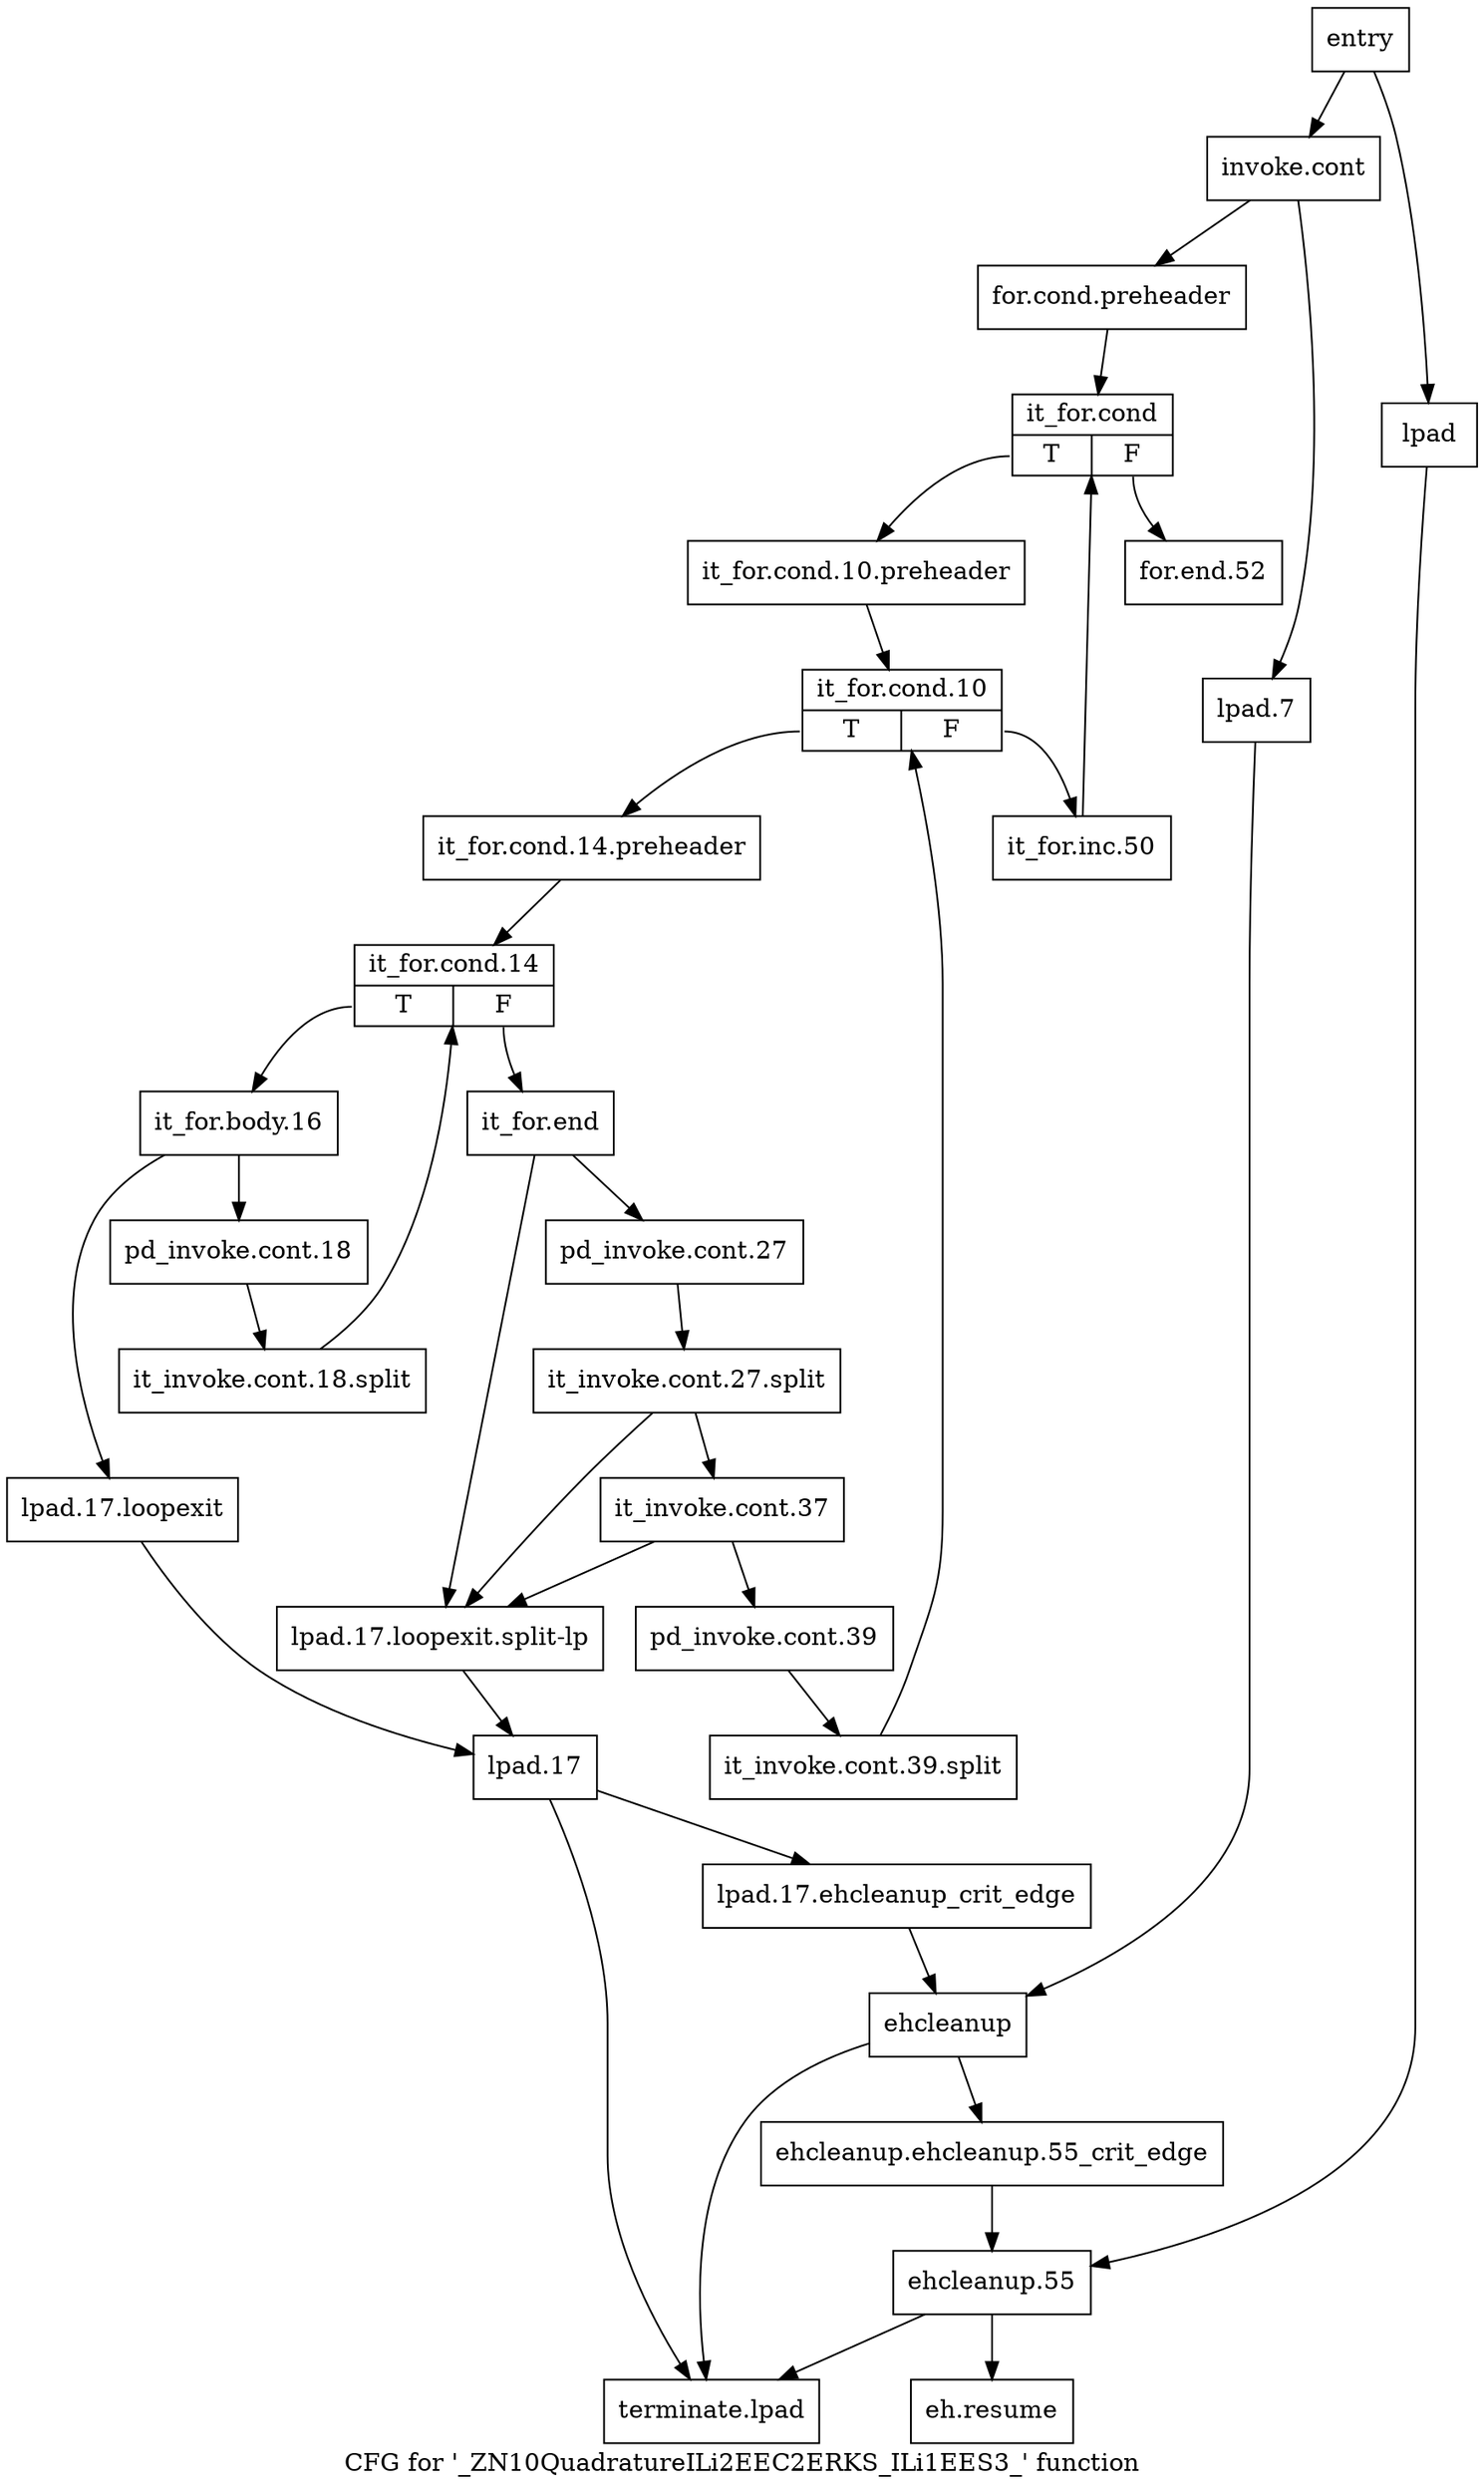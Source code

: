 digraph "CFG for '_ZN10QuadratureILi2EEC2ERKS_ILi1EES3_' function" {
	label="CFG for '_ZN10QuadratureILi2EEC2ERKS_ILi1EES3_' function";

	Node0x6eb6530 [shape=record,label="{entry}"];
	Node0x6eb6530 -> Node0x6ece070;
	Node0x6eb6530 -> Node0x6ece340;
	Node0x6ece070 [shape=record,label="{invoke.cont}"];
	Node0x6ece070 -> Node0x6ece0c0;
	Node0x6ece070 -> Node0x6ece390;
	Node0x6ece0c0 [shape=record,label="{for.cond.preheader}"];
	Node0x6ece0c0 -> Node0x6ece110;
	Node0x6ece110 [shape=record,label="{it_for.cond|{<s0>T|<s1>F}}"];
	Node0x6ece110:s0 -> Node0x6ece160;
	Node0x6ece110:s1 -> Node0x6ece6b0;
	Node0x6ece160 [shape=record,label="{it_for.cond.10.preheader}"];
	Node0x6ece160 -> Node0x6ece1b0;
	Node0x6ece1b0 [shape=record,label="{it_for.cond.10|{<s0>T|<s1>F}}"];
	Node0x6ece1b0:s0 -> Node0x6ece200;
	Node0x6ece1b0:s1 -> Node0x6ece660;
	Node0x6ece200 [shape=record,label="{it_for.cond.14.preheader}"];
	Node0x6ece200 -> Node0x6ece250;
	Node0x6ece250 [shape=record,label="{it_for.cond.14|{<s0>T|<s1>F}}"];
	Node0x6ece250:s0 -> Node0x6ece2a0;
	Node0x6ece250:s1 -> Node0x6ece520;
	Node0x6ece2a0 [shape=record,label="{it_for.body.16}"];
	Node0x6ece2a0 -> Node0x6ece2f0;
	Node0x6ece2a0 -> Node0x6ece3e0;
	Node0x6ece2f0 [shape=record,label="{pd_invoke.cont.18}"];
	Node0x6ece2f0 -> Node0xb119570;
	Node0xb119570 [shape=record,label="{it_invoke.cont.18.split}"];
	Node0xb119570 -> Node0x6ece250;
	Node0x6ece340 [shape=record,label="{lpad}"];
	Node0x6ece340 -> Node0x6ece7a0;
	Node0x6ece390 [shape=record,label="{lpad.7}"];
	Node0x6ece390 -> Node0x6ece700;
	Node0x6ece3e0 [shape=record,label="{lpad.17.loopexit}"];
	Node0x6ece3e0 -> Node0x6ece480;
	Node0x6ece430 [shape=record,label="{lpad.17.loopexit.split-lp}"];
	Node0x6ece430 -> Node0x6ece480;
	Node0x6ece480 [shape=record,label="{lpad.17}"];
	Node0x6ece480 -> Node0x6ece4d0;
	Node0x6ece480 -> Node0x6ece840;
	Node0x6ece4d0 [shape=record,label="{lpad.17.ehcleanup_crit_edge}"];
	Node0x6ece4d0 -> Node0x6ece700;
	Node0x6ece520 [shape=record,label="{it_for.end}"];
	Node0x6ece520 -> Node0x6ece570;
	Node0x6ece520 -> Node0x6ece430;
	Node0x6ece570 [shape=record,label="{pd_invoke.cont.27}"];
	Node0x6ece570 -> Node0xb11a0b0;
	Node0xb11a0b0 [shape=record,label="{it_invoke.cont.27.split}"];
	Node0xb11a0b0 -> Node0x6ece5c0;
	Node0xb11a0b0 -> Node0x6ece430;
	Node0x6ece5c0 [shape=record,label="{it_invoke.cont.37}"];
	Node0x6ece5c0 -> Node0x6ece610;
	Node0x6ece5c0 -> Node0x6ece430;
	Node0x6ece610 [shape=record,label="{pd_invoke.cont.39}"];
	Node0x6ece610 -> Node0xb11cf90;
	Node0xb11cf90 [shape=record,label="{it_invoke.cont.39.split}"];
	Node0xb11cf90 -> Node0x6ece1b0;
	Node0x6ece660 [shape=record,label="{it_for.inc.50}"];
	Node0x6ece660 -> Node0x6ece110;
	Node0x6ece6b0 [shape=record,label="{for.end.52}"];
	Node0x6ece700 [shape=record,label="{ehcleanup}"];
	Node0x6ece700 -> Node0x6ece750;
	Node0x6ece700 -> Node0x6ece840;
	Node0x6ece750 [shape=record,label="{ehcleanup.ehcleanup.55_crit_edge}"];
	Node0x6ece750 -> Node0x6ece7a0;
	Node0x6ece7a0 [shape=record,label="{ehcleanup.55}"];
	Node0x6ece7a0 -> Node0x6ece7f0;
	Node0x6ece7a0 -> Node0x6ece840;
	Node0x6ece7f0 [shape=record,label="{eh.resume}"];
	Node0x6ece840 [shape=record,label="{terminate.lpad}"];
}
